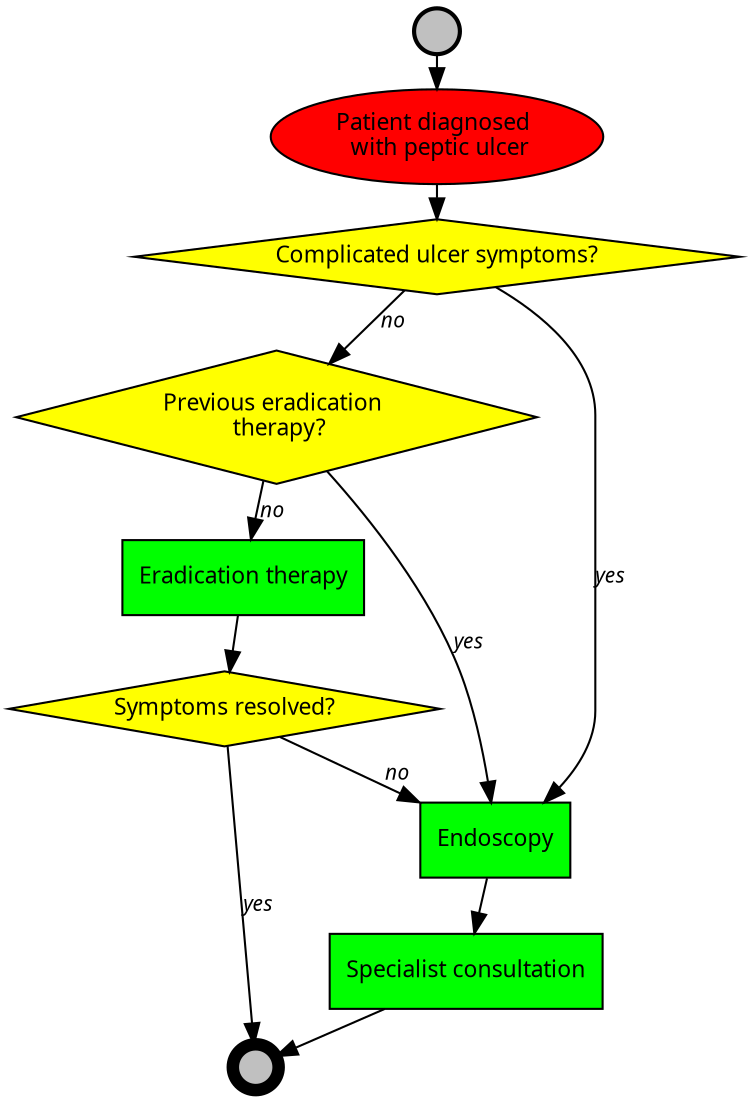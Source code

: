 digraph PE {
	ranksep=0.1;
	node [shape=box, style=filled, fillcolor=green, fontname=Calibri, fontsize=11];
	edge [fontname="Calibri Italic", fontsize=10];

	// Context
	c_pe [label="Patient diagnosed \n with peptic ulcer", shape=oval, style=filled, fillcolor=red];
	
	// Event nodes
	e_start [shape=circle, label="", width=0.3, penwidth=2, fillcolor="gray"];
	e_end [shape=circle, label="", width=0.3, penwidth=6, fillcolor="gray"];
	
	// Decision nodes
	d_symptoms [shape=diamond, fillcolor=yellow, label="Complicated ulcer symptoms?"];
	//d_current_nsaid [shape=diamond, fillcolor=yellow, label="Currently using NSAID?"];
	d_prev_et [shape=diamond, fillcolor=yellow, label="Previous eradication \n therapy?"];
	d_resolved [shape=diamond, fillcolor=yellow, label="Symptoms resolved?"];

	// Action nodes
	// a_stop_nsaid [label="Stop NSAID"];
	a_et [label="Eradication therapy"];
	a_endo [label="Endoscopy"];
	a_consult [label="Specialist consultation"];
	
	// Arcs
	e_start -> c_pe -> d_symptoms;
	d_symptoms -> a_endo [label="yes"];
	a_endo -> a_consult -> e_end;
	d_symptoms -> d_prev_et [label="no"];
//	d_current_nsaid -> a_stop_nsaid [label="yes"];
//	a_stop_nsaid -> e_end;
//	d_current_nsaid -> d_prev_et [label="no"];
	d_prev_et -> a_endo [label="yes"];
	d_prev_et -> a_et [label="no"];
	a_et -> d_resolved;
	d_resolved -> e_end [label="yes"];
	d_resolved -> a_endo [label="no"];
}